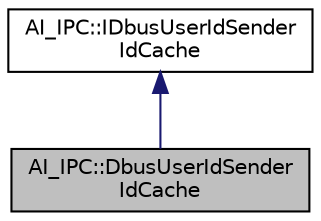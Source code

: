 digraph "AI_IPC::DbusUserIdSenderIdCache"
{
 // LATEX_PDF_SIZE
  edge [fontname="Helvetica",fontsize="10",labelfontname="Helvetica",labelfontsize="10"];
  node [fontname="Helvetica",fontsize="10",shape=record];
  Node1 [label="AI_IPC::DbusUserIdSender\lIdCache",height=0.2,width=0.4,color="black", fillcolor="grey75", style="filled", fontcolor="black",tooltip=" "];
  Node2 -> Node1 [dir="back",color="midnightblue",fontsize="10",style="solid",fontname="Helvetica"];
  Node2 [label="AI_IPC::IDbusUserIdSender\lIdCache",height=0.2,width=0.4,color="black", fillcolor="white", style="filled",URL="$classAI__IPC_1_1IDbusUserIdSenderIdCache.html",tooltip=" "];
}
